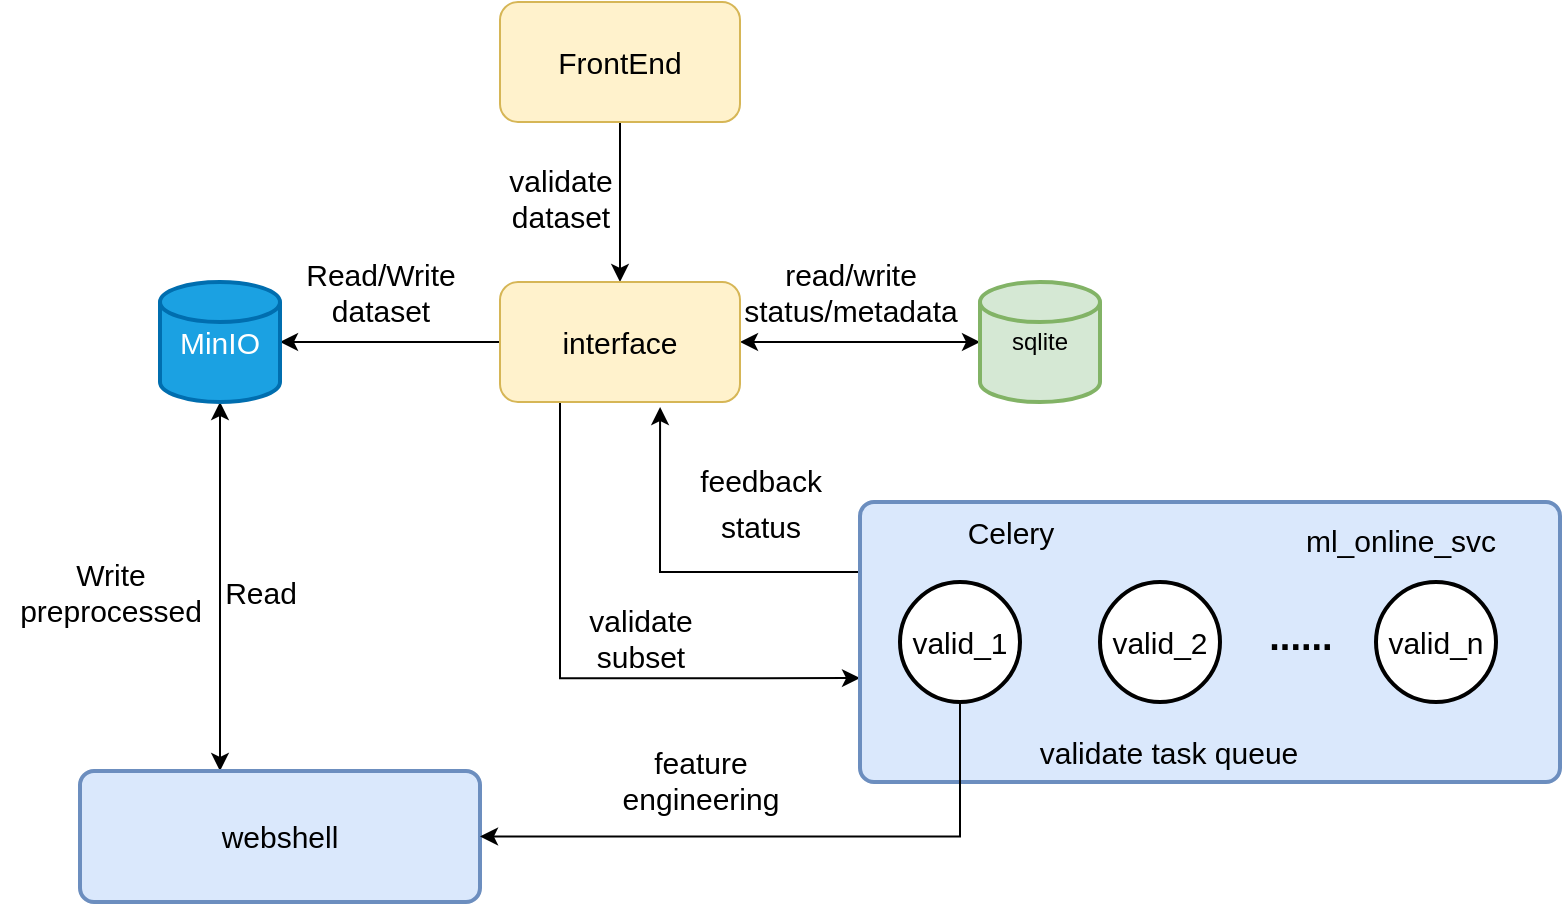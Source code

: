 <mxfile version="20.2.7" type="github">
  <diagram id="VOvVdlT0Q3RF6BztdASe" name="Page-1">
    <mxGraphModel dx="881" dy="551" grid="1" gridSize="10" guides="1" tooltips="1" connect="1" arrows="1" fold="1" page="1" pageScale="1" pageWidth="827" pageHeight="1169" math="0" shadow="0">
      <root>
        <mxCell id="0" />
        <mxCell id="1" parent="0" />
        <mxCell id="i2mFMueT_FZ5VhDNLa2f-6" value="" style="edgeStyle=orthogonalEdgeStyle;rounded=0;orthogonalLoop=1;jettySize=auto;html=1;" parent="1" source="i2mFMueT_FZ5VhDNLa2f-2" target="i2mFMueT_FZ5VhDNLa2f-5" edge="1">
          <mxGeometry relative="1" as="geometry" />
        </mxCell>
        <mxCell id="i2mFMueT_FZ5VhDNLa2f-8" value="&lt;font style=&quot;font-size: 15px;&quot;&gt;validate&lt;br&gt;dataset&lt;/font&gt;" style="edgeLabel;html=1;align=center;verticalAlign=middle;resizable=0;points=[];" parent="i2mFMueT_FZ5VhDNLa2f-6" vertex="1" connectable="0">
          <mxGeometry x="-0.05" y="2" relative="1" as="geometry">
            <mxPoint x="-32" as="offset" />
          </mxGeometry>
        </mxCell>
        <mxCell id="i2mFMueT_FZ5VhDNLa2f-2" value="&lt;font style=&quot;font-size: 15px;&quot;&gt;FrontEnd&lt;/font&gt;" style="rounded=1;whiteSpace=wrap;html=1;fillColor=#fff2cc;strokeColor=#d6b656;" parent="1" vertex="1">
          <mxGeometry x="320" y="100" width="120" height="60" as="geometry" />
        </mxCell>
        <mxCell id="i2mFMueT_FZ5VhDNLa2f-10" value="" style="edgeStyle=orthogonalEdgeStyle;rounded=0;orthogonalLoop=1;jettySize=auto;html=1;startArrow=classic;startFill=1;" parent="1" source="i2mFMueT_FZ5VhDNLa2f-5" target="i2mFMueT_FZ5VhDNLa2f-9" edge="1">
          <mxGeometry relative="1" as="geometry" />
        </mxCell>
        <mxCell id="i2mFMueT_FZ5VhDNLa2f-30" style="edgeStyle=orthogonalEdgeStyle;rounded=0;orthogonalLoop=1;jettySize=auto;html=1;exitX=0.25;exitY=1;exitDx=0;exitDy=0;fontSize=15;entryX=0;entryY=0.629;entryDx=0;entryDy=0;entryPerimeter=0;" parent="1" source="i2mFMueT_FZ5VhDNLa2f-5" target="i2mFMueT_FZ5VhDNLa2f-12" edge="1">
          <mxGeometry relative="1" as="geometry">
            <mxPoint x="350" y="440" as="targetPoint" />
            <Array as="points">
              <mxPoint x="350" y="438" />
            </Array>
          </mxGeometry>
        </mxCell>
        <mxCell id="i2mFMueT_FZ5VhDNLa2f-34" style="edgeStyle=orthogonalEdgeStyle;rounded=0;orthogonalLoop=1;jettySize=auto;html=1;exitX=0;exitY=0.5;exitDx=0;exitDy=0;entryX=1;entryY=0.5;entryDx=0;entryDy=0;entryPerimeter=0;fontSize=15;" parent="1" source="i2mFMueT_FZ5VhDNLa2f-5" target="i2mFMueT_FZ5VhDNLa2f-33" edge="1">
          <mxGeometry relative="1" as="geometry" />
        </mxCell>
        <mxCell id="i2mFMueT_FZ5VhDNLa2f-5" value="&lt;font style=&quot;font-size: 15px;&quot;&gt;interface&lt;/font&gt;" style="whiteSpace=wrap;html=1;fillColor=#fff2cc;strokeColor=#d6b656;rounded=1;sketch=0;glass=0;" parent="1" vertex="1">
          <mxGeometry x="320" y="240" width="120" height="60" as="geometry" />
        </mxCell>
        <mxCell id="i2mFMueT_FZ5VhDNLa2f-9" value="sqlite" style="strokeWidth=2;html=1;shape=mxgraph.flowchart.database;whiteSpace=wrap;rounded=1;glass=0;sketch=0;fillColor=#d5e8d4;strokeColor=#82b366;" parent="1" vertex="1">
          <mxGeometry x="560" y="240" width="60" height="60" as="geometry" />
        </mxCell>
        <mxCell id="i2mFMueT_FZ5VhDNLa2f-11" value="read/write&lt;br style=&quot;font-size: 15px;&quot;&gt;status/metadata" style="text;html=1;align=center;verticalAlign=middle;resizable=0;points=[];autosize=1;strokeColor=none;fillColor=none;fontSize=15;" parent="1" vertex="1">
          <mxGeometry x="430" y="220" width="130" height="50" as="geometry" />
        </mxCell>
        <mxCell id="i2mFMueT_FZ5VhDNLa2f-23" style="edgeStyle=orthogonalEdgeStyle;rounded=0;orthogonalLoop=1;jettySize=auto;html=1;exitX=0;exitY=0.25;exitDx=0;exitDy=0;entryX=0.667;entryY=1.042;entryDx=0;entryDy=0;entryPerimeter=0;fontSize=19;" parent="1" source="i2mFMueT_FZ5VhDNLa2f-12" target="i2mFMueT_FZ5VhDNLa2f-5" edge="1">
          <mxGeometry relative="1" as="geometry" />
        </mxCell>
        <mxCell id="i2mFMueT_FZ5VhDNLa2f-12" value="" style="rounded=1;whiteSpace=wrap;html=1;absoluteArcSize=1;arcSize=14;strokeWidth=2;glass=0;sketch=0;fillColor=#dae8fc;strokeColor=#6c8ebf;" parent="1" vertex="1">
          <mxGeometry x="500" y="350" width="350" height="140" as="geometry" />
        </mxCell>
        <mxCell id="vcRq-oVc50_kOB_HqI5c-18" style="edgeStyle=orthogonalEdgeStyle;rounded=0;orthogonalLoop=1;jettySize=auto;html=1;entryX=0.5;entryY=1;entryDx=0;entryDy=0;entryPerimeter=0;fontSize=15;endArrow=classic;endFill=1;startArrow=classic;startFill=1;" edge="1" parent="1" source="i2mFMueT_FZ5VhDNLa2f-13" target="i2mFMueT_FZ5VhDNLa2f-33">
          <mxGeometry relative="1" as="geometry">
            <Array as="points">
              <mxPoint x="180" y="450" />
              <mxPoint x="180" y="450" />
            </Array>
          </mxGeometry>
        </mxCell>
        <mxCell id="i2mFMueT_FZ5VhDNLa2f-13" value="&lt;font style=&quot;font-size: 15px;&quot;&gt;webshell&lt;/font&gt;" style="rounded=1;whiteSpace=wrap;html=1;absoluteArcSize=1;arcSize=14;strokeWidth=2;glass=0;sketch=0;fillColor=#dae8fc;strokeColor=#6c8ebf;" parent="1" vertex="1">
          <mxGeometry x="110" y="484.5" width="200" height="65.5" as="geometry" />
        </mxCell>
        <mxCell id="i2mFMueT_FZ5VhDNLa2f-27" style="edgeStyle=orthogonalEdgeStyle;rounded=0;orthogonalLoop=1;jettySize=auto;html=1;exitX=0.5;exitY=1;exitDx=0;exitDy=0;exitPerimeter=0;entryX=1;entryY=0.5;entryDx=0;entryDy=0;fontSize=15;" parent="1" source="i2mFMueT_FZ5VhDNLa2f-14" target="i2mFMueT_FZ5VhDNLa2f-13" edge="1">
          <mxGeometry relative="1" as="geometry" />
        </mxCell>
        <mxCell id="i2mFMueT_FZ5VhDNLa2f-14" value="&lt;font style=&quot;font-size: 15px;&quot;&gt;valid_1&lt;/font&gt;" style="strokeWidth=2;html=1;shape=mxgraph.flowchart.start_2;whiteSpace=wrap;rounded=1;glass=0;sketch=0;" parent="1" vertex="1">
          <mxGeometry x="520" y="390" width="60" height="60" as="geometry" />
        </mxCell>
        <mxCell id="i2mFMueT_FZ5VhDNLa2f-17" value="&lt;font style=&quot;font-size: 15px;&quot;&gt;valid_2&lt;/font&gt;" style="strokeWidth=2;html=1;shape=mxgraph.flowchart.start_2;whiteSpace=wrap;rounded=1;glass=0;sketch=0;" parent="1" vertex="1">
          <mxGeometry x="620" y="390" width="60" height="60" as="geometry" />
        </mxCell>
        <mxCell id="i2mFMueT_FZ5VhDNLa2f-18" value="&lt;font style=&quot;font-size: 15px;&quot;&gt;valid_n&lt;/font&gt;" style="strokeWidth=2;html=1;shape=mxgraph.flowchart.start_2;whiteSpace=wrap;rounded=1;glass=0;sketch=0;" parent="1" vertex="1">
          <mxGeometry x="758" y="390" width="60" height="60" as="geometry" />
        </mxCell>
        <mxCell id="i2mFMueT_FZ5VhDNLa2f-20" value="&lt;b&gt;&lt;font style=&quot;font-size: 19px;&quot;&gt;......&lt;/font&gt;&lt;/b&gt;" style="text;html=1;align=center;verticalAlign=middle;resizable=0;points=[];autosize=1;strokeColor=none;fillColor=none;" parent="1" vertex="1">
          <mxGeometry x="690" y="398" width="60" height="40" as="geometry" />
        </mxCell>
        <mxCell id="i2mFMueT_FZ5VhDNLa2f-24" value="&lt;font style=&quot;font-size: 15px;&quot;&gt;feedback&lt;br&gt;status&lt;/font&gt;" style="text;html=1;align=center;verticalAlign=middle;resizable=0;points=[];autosize=1;strokeColor=none;fillColor=none;fontSize=19;" parent="1" vertex="1">
          <mxGeometry x="410" y="320" width="80" height="60" as="geometry" />
        </mxCell>
        <mxCell id="i2mFMueT_FZ5VhDNLa2f-25" value="&lt;font style=&quot;font-size: 15px;&quot;&gt;validate task queue&lt;/font&gt;" style="text;html=1;resizable=0;autosize=1;align=center;verticalAlign=middle;points=[];fillColor=none;strokeColor=none;rounded=0;glass=0;sketch=0;fontSize=12;" parent="1" vertex="1">
          <mxGeometry x="579" y="460" width="150" height="30" as="geometry" />
        </mxCell>
        <mxCell id="i2mFMueT_FZ5VhDNLa2f-26" value="&lt;font style=&quot;font-size: 15px;&quot;&gt;ml_online_svc&lt;/font&gt;" style="text;html=1;resizable=0;autosize=1;align=center;verticalAlign=middle;points=[];fillColor=none;strokeColor=none;rounded=0;glass=0;sketch=0;fontSize=12;" parent="1" vertex="1">
          <mxGeometry x="710" y="354" width="120" height="30" as="geometry" />
        </mxCell>
        <mxCell id="i2mFMueT_FZ5VhDNLa2f-28" value="feature&lt;br&gt;engineering&lt;br&gt;" style="text;html=1;align=center;verticalAlign=middle;resizable=0;points=[];autosize=1;strokeColor=none;fillColor=none;fontSize=15;" parent="1" vertex="1">
          <mxGeometry x="370" y="464" width="100" height="50" as="geometry" />
        </mxCell>
        <mxCell id="i2mFMueT_FZ5VhDNLa2f-31" value="validate&lt;br&gt;subset&lt;br&gt;" style="text;html=1;align=center;verticalAlign=middle;resizable=0;points=[];autosize=1;strokeColor=none;fillColor=none;fontSize=15;" parent="1" vertex="1">
          <mxGeometry x="350" y="393" width="80" height="50" as="geometry" />
        </mxCell>
        <mxCell id="i2mFMueT_FZ5VhDNLa2f-32" value="Celery" style="text;html=1;resizable=0;autosize=1;align=center;verticalAlign=middle;points=[];fillColor=none;strokeColor=none;rounded=0;glass=0;sketch=0;fontSize=15;" parent="1" vertex="1">
          <mxGeometry x="540" y="350" width="70" height="30" as="geometry" />
        </mxCell>
        <mxCell id="i2mFMueT_FZ5VhDNLa2f-33" value="MinIO" style="strokeWidth=2;html=1;shape=mxgraph.flowchart.database;whiteSpace=wrap;rounded=1;glass=0;sketch=0;fontSize=15;fillColor=#1ba1e2;fontColor=#ffffff;strokeColor=#006EAF;" parent="1" vertex="1">
          <mxGeometry x="150" y="240" width="60" height="60" as="geometry" />
        </mxCell>
        <mxCell id="i2mFMueT_FZ5VhDNLa2f-35" value="Read/Write&lt;br&gt;dataset&lt;br&gt;" style="text;html=1;align=center;verticalAlign=middle;resizable=0;points=[];autosize=1;strokeColor=none;fillColor=none;fontSize=15;" parent="1" vertex="1">
          <mxGeometry x="210" y="220" width="100" height="50" as="geometry" />
        </mxCell>
        <mxCell id="vcRq-oVc50_kOB_HqI5c-21" value="Read" style="text;html=1;align=center;verticalAlign=middle;resizable=0;points=[];autosize=1;strokeColor=none;fillColor=none;fontSize=15;" vertex="1" parent="1">
          <mxGeometry x="170" y="380" width="60" height="30" as="geometry" />
        </mxCell>
        <mxCell id="vcRq-oVc50_kOB_HqI5c-22" value="Write&lt;br&gt;preprocessed&lt;br&gt;" style="text;html=1;align=center;verticalAlign=middle;resizable=0;points=[];autosize=1;strokeColor=none;fillColor=none;fontSize=15;" vertex="1" parent="1">
          <mxGeometry x="70" y="370" width="110" height="50" as="geometry" />
        </mxCell>
      </root>
    </mxGraphModel>
  </diagram>
</mxfile>
